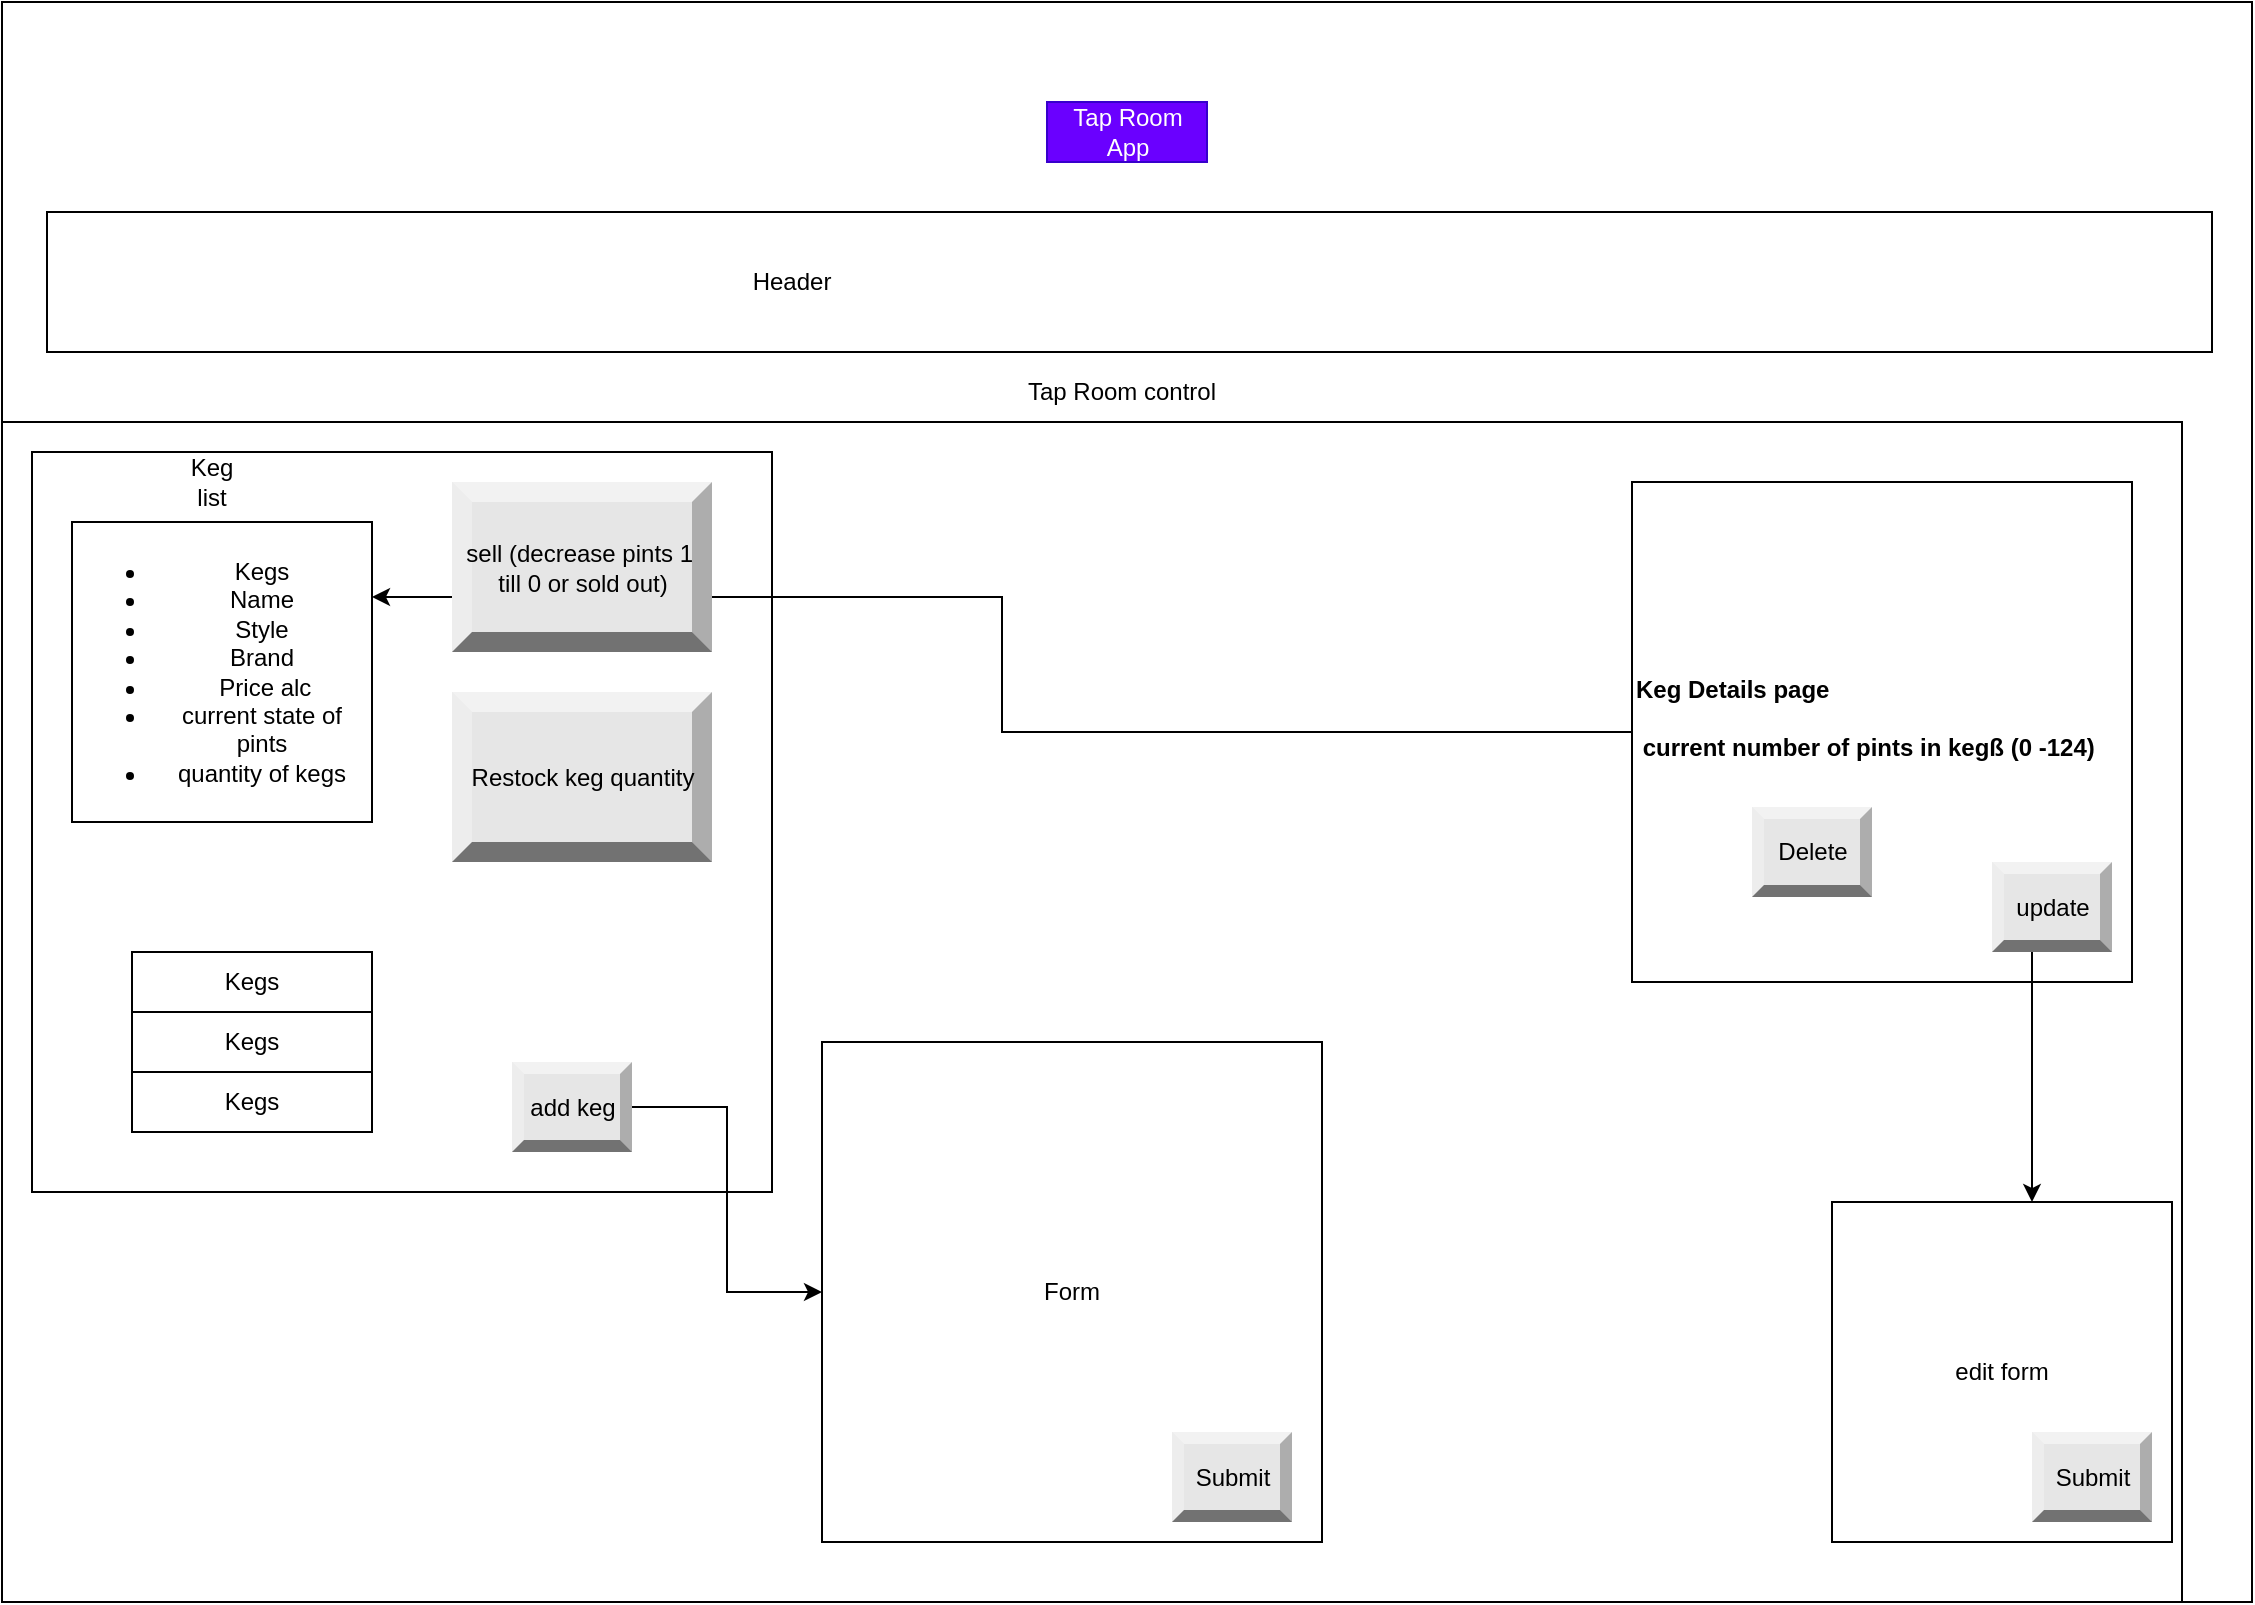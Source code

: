 <mxfile version="13.10.0" type="embed">
    <diagram id="qGH2kA17Jl6WoIhGz6rN" name="Page-1">
        <mxGraphModel dx="1495" dy="788" grid="1" gridSize="10" guides="1" tooltips="1" connect="1" arrows="1" fold="1" page="1" pageScale="1" pageWidth="850" pageHeight="1100" math="0" shadow="0">
            <root>
                <mxCell id="0"/>
                <mxCell id="1" parent="0"/>
                <mxCell id="19" value="" style="rounded=0;whiteSpace=wrap;html=1;" parent="1" vertex="1">
                    <mxGeometry x="15" y="30" width="1125" height="800" as="geometry"/>
                </mxCell>
                <mxCell id="20" value="" style="rounded=0;whiteSpace=wrap;html=1;" parent="1" vertex="1">
                    <mxGeometry x="15" y="240" width="1090" height="590" as="geometry"/>
                </mxCell>
                <mxCell id="3" value="Form&lt;br&gt;" style="whiteSpace=wrap;html=1;aspect=fixed;" parent="1" vertex="1">
                    <mxGeometry x="425" y="550" width="250" height="250" as="geometry"/>
                </mxCell>
                <mxCell id="2" value="" style="whiteSpace=wrap;html=1;aspect=fixed;" parent="1" vertex="1">
                    <mxGeometry x="30" y="255" width="370" height="370" as="geometry"/>
                </mxCell>
                <mxCell id="7" value="Keg list" style="text;html=1;strokeColor=none;fillColor=none;align=center;verticalAlign=middle;whiteSpace=wrap;rounded=0;" parent="1" vertex="1">
                    <mxGeometry x="100" y="260" width="40" height="20" as="geometry"/>
                </mxCell>
                <mxCell id="55" style="edgeStyle=orthogonalEdgeStyle;rounded=0;orthogonalLoop=1;jettySize=auto;html=1;entryX=1;entryY=0.25;entryDx=0;entryDy=0;" parent="1" source="8" target="52" edge="1">
                    <mxGeometry relative="1" as="geometry"/>
                </mxCell>
                <mxCell id="8" value="&lt;b&gt;Keg Details page&lt;br&gt;&lt;br&gt;&amp;nbsp;current number of pints in kegß (0 -124)&lt;br&gt;&lt;br&gt;&lt;/b&gt;" style="whiteSpace=wrap;html=1;aspect=fixed;align=left;" parent="1" vertex="1">
                    <mxGeometry x="830" y="270" width="250" height="250" as="geometry"/>
                </mxCell>
                <mxCell id="15" value="Tap Room control" style="text;html=1;strokeColor=none;fillColor=none;align=center;verticalAlign=middle;whiteSpace=wrap;rounded=0;" parent="1" vertex="1">
                    <mxGeometry x="510" y="220" width="130" height="10" as="geometry"/>
                </mxCell>
                <mxCell id="16" value="Tap Room App" style="text;html=1;strokeColor=#3700CC;fillColor=#6a00ff;align=center;verticalAlign=middle;whiteSpace=wrap;rounded=0;fontColor=#ffffff;" parent="1" vertex="1">
                    <mxGeometry x="537.5" y="80" width="80" height="30" as="geometry"/>
                </mxCell>
                <mxCell id="18" value="" style="rounded=0;whiteSpace=wrap;html=1;" parent="1" vertex="1">
                    <mxGeometry x="37.5" y="135" width="1082.5" height="70" as="geometry"/>
                </mxCell>
                <mxCell id="17" value="Header" style="text;html=1;strokeColor=none;fillColor=none;align=center;verticalAlign=middle;whiteSpace=wrap;rounded=0;" parent="1" vertex="1">
                    <mxGeometry x="390" y="160" width="40" height="20" as="geometry"/>
                </mxCell>
                <mxCell id="34" value="&lt;font color=&quot;#000000&quot;&gt;update&lt;/font&gt;" style="labelPosition=center;verticalLabelPosition=middle;align=center;html=1;shape=mxgraph.basic.shaded_button;dx=6;fillColor=#E6E6E6;strokeColor=none;" parent="1" vertex="1">
                    <mxGeometry x="1010" y="460" width="60" height="45" as="geometry"/>
                </mxCell>
                <mxCell id="35" value="edit form" style="whiteSpace=wrap;html=1;aspect=fixed;" parent="1" vertex="1">
                    <mxGeometry x="930" y="630" width="170" height="170" as="geometry"/>
                </mxCell>
                <mxCell id="40" value="Kegs&lt;br&gt;" style="rounded=0;whiteSpace=wrap;html=1;" parent="1" vertex="1">
                    <mxGeometry x="80" y="505" width="120" height="30" as="geometry"/>
                </mxCell>
                <mxCell id="41" value="Kegs&lt;br&gt;" style="rounded=0;whiteSpace=wrap;html=1;" parent="1" vertex="1">
                    <mxGeometry x="80" y="535" width="120" height="30" as="geometry"/>
                </mxCell>
                <mxCell id="42" value="Kegs&lt;br&gt;" style="rounded=0;whiteSpace=wrap;html=1;" parent="1" vertex="1">
                    <mxGeometry x="80" y="565" width="120" height="30" as="geometry"/>
                </mxCell>
                <mxCell id="44" value="&lt;font color=&quot;#000000&quot;&gt;Submit&lt;/font&gt;" style="labelPosition=center;verticalLabelPosition=middle;align=center;html=1;shape=mxgraph.basic.shaded_button;dx=6;fillColor=#E6E6E6;strokeColor=none;" parent="1" vertex="1">
                    <mxGeometry x="600" y="745" width="60" height="45" as="geometry"/>
                </mxCell>
                <mxCell id="54" style="edgeStyle=orthogonalEdgeStyle;rounded=0;orthogonalLoop=1;jettySize=auto;html=1;" parent="1" source="45" target="3" edge="1">
                    <mxGeometry relative="1" as="geometry"/>
                </mxCell>
                <mxCell id="45" value="&lt;font color=&quot;#000000&quot;&gt;add keg&lt;/font&gt;" style="labelPosition=center;verticalLabelPosition=middle;align=center;html=1;shape=mxgraph.basic.shaded_button;dx=6;fillColor=#E6E6E6;strokeColor=none;" parent="1" vertex="1">
                    <mxGeometry x="270" y="560" width="60" height="45" as="geometry"/>
                </mxCell>
                <mxCell id="46" value="&lt;font color=&quot;#000000&quot;&gt;Submit&lt;/font&gt;" style="labelPosition=center;verticalLabelPosition=middle;align=center;html=1;shape=mxgraph.basic.shaded_button;dx=6;fillColor=#E6E6E6;strokeColor=none;" parent="1" vertex="1">
                    <mxGeometry x="1030" y="745" width="60" height="45" as="geometry"/>
                </mxCell>
                <mxCell id="50" style="edgeStyle=orthogonalEdgeStyle;rounded=0;orthogonalLoop=1;jettySize=auto;html=1;" parent="1" source="34" target="35" edge="1">
                    <mxGeometry relative="1" as="geometry">
                        <mxPoint x="1010" y="482.5" as="sourcePoint"/>
                        <mxPoint x="490" y="635" as="targetPoint"/>
                        <Array as="points">
                            <mxPoint x="1030" y="590"/>
                            <mxPoint x="1030" y="590"/>
                        </Array>
                    </mxGeometry>
                </mxCell>
                <mxCell id="52" value="&lt;ul&gt;&lt;li&gt;Kegs&lt;/li&gt;&lt;li&gt;&amp;nbsp;Name&amp;nbsp;&lt;/li&gt;&lt;li&gt;Style&lt;/li&gt;&lt;li&gt;Brand&lt;/li&gt;&lt;li&gt;&amp;nbsp;Price alc&lt;/li&gt;&lt;li&gt;current state of pints&lt;/li&gt;&lt;li&gt;quantity of kegs&lt;/li&gt;&lt;/ul&gt;" style="whiteSpace=wrap;html=1;aspect=fixed;" parent="1" vertex="1">
                    <mxGeometry x="50" y="290" width="150" height="150" as="geometry"/>
                </mxCell>
                <mxCell id="53" value="&lt;font color=&quot;#000000&quot;&gt;sell (decrease pints 1&amp;nbsp;&lt;br&gt;till 0 or sold out)&lt;br&gt;&lt;/font&gt;" style="labelPosition=center;verticalLabelPosition=middle;align=center;html=1;shape=mxgraph.basic.shaded_button;dx=10;fillColor=#E6E6E6;strokeColor=none;" parent="1" vertex="1">
                    <mxGeometry x="240" y="270" width="130" height="85" as="geometry"/>
                </mxCell>
                <mxCell id="57" value="&lt;font color=&quot;#000000&quot;&gt;Restock keg quantity&lt;br&gt;&lt;/font&gt;" style="labelPosition=center;verticalLabelPosition=middle;align=center;html=1;shape=mxgraph.basic.shaded_button;dx=10;fillColor=#E6E6E6;strokeColor=none;" vertex="1" parent="1">
                    <mxGeometry x="240" y="375" width="130" height="85" as="geometry"/>
                </mxCell>
                <mxCell id="58" value="&lt;font color=&quot;#000000&quot;&gt;Delete&lt;/font&gt;" style="labelPosition=center;verticalLabelPosition=middle;align=center;html=1;shape=mxgraph.basic.shaded_button;dx=6;fillColor=#E6E6E6;strokeColor=none;" vertex="1" parent="1">
                    <mxGeometry x="890" y="432.5" width="60" height="45" as="geometry"/>
                </mxCell>
            </root>
        </mxGraphModel>
    </diagram>
</mxfile>